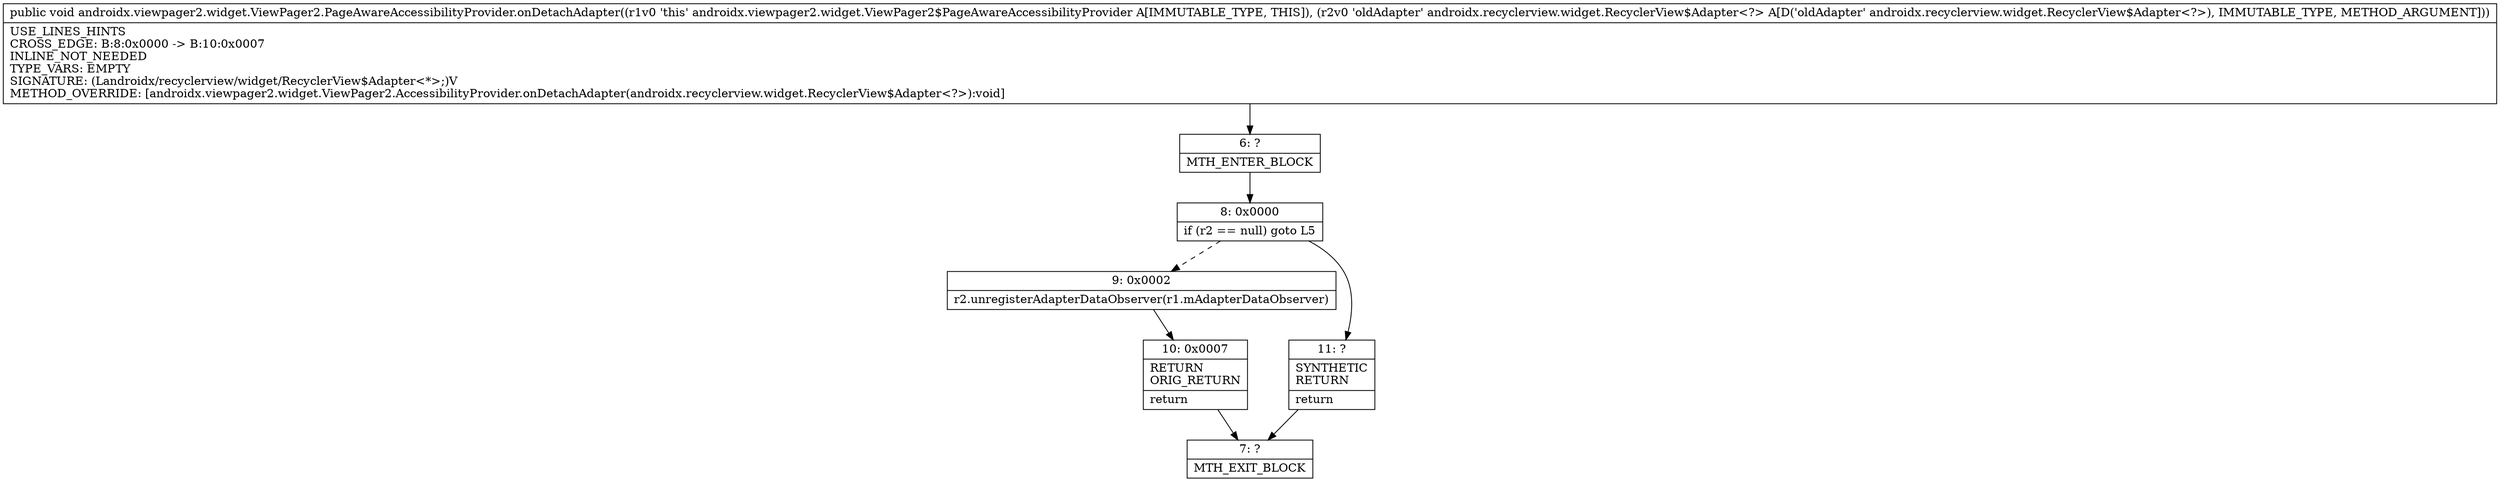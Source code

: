 digraph "CFG forandroidx.viewpager2.widget.ViewPager2.PageAwareAccessibilityProvider.onDetachAdapter(Landroidx\/recyclerview\/widget\/RecyclerView$Adapter;)V" {
Node_6 [shape=record,label="{6\:\ ?|MTH_ENTER_BLOCK\l}"];
Node_8 [shape=record,label="{8\:\ 0x0000|if (r2 == null) goto L5\l}"];
Node_9 [shape=record,label="{9\:\ 0x0002|r2.unregisterAdapterDataObserver(r1.mAdapterDataObserver)\l}"];
Node_10 [shape=record,label="{10\:\ 0x0007|RETURN\lORIG_RETURN\l|return\l}"];
Node_7 [shape=record,label="{7\:\ ?|MTH_EXIT_BLOCK\l}"];
Node_11 [shape=record,label="{11\:\ ?|SYNTHETIC\lRETURN\l|return\l}"];
MethodNode[shape=record,label="{public void androidx.viewpager2.widget.ViewPager2.PageAwareAccessibilityProvider.onDetachAdapter((r1v0 'this' androidx.viewpager2.widget.ViewPager2$PageAwareAccessibilityProvider A[IMMUTABLE_TYPE, THIS]), (r2v0 'oldAdapter' androidx.recyclerview.widget.RecyclerView$Adapter\<?\> A[D('oldAdapter' androidx.recyclerview.widget.RecyclerView$Adapter\<?\>), IMMUTABLE_TYPE, METHOD_ARGUMENT]))  | USE_LINES_HINTS\lCROSS_EDGE: B:8:0x0000 \-\> B:10:0x0007\lINLINE_NOT_NEEDED\lTYPE_VARS: EMPTY\lSIGNATURE: (Landroidx\/recyclerview\/widget\/RecyclerView$Adapter\<*\>;)V\lMETHOD_OVERRIDE: [androidx.viewpager2.widget.ViewPager2.AccessibilityProvider.onDetachAdapter(androidx.recyclerview.widget.RecyclerView$Adapter\<?\>):void]\l}"];
MethodNode -> Node_6;Node_6 -> Node_8;
Node_8 -> Node_9[style=dashed];
Node_8 -> Node_11;
Node_9 -> Node_10;
Node_10 -> Node_7;
Node_11 -> Node_7;
}

